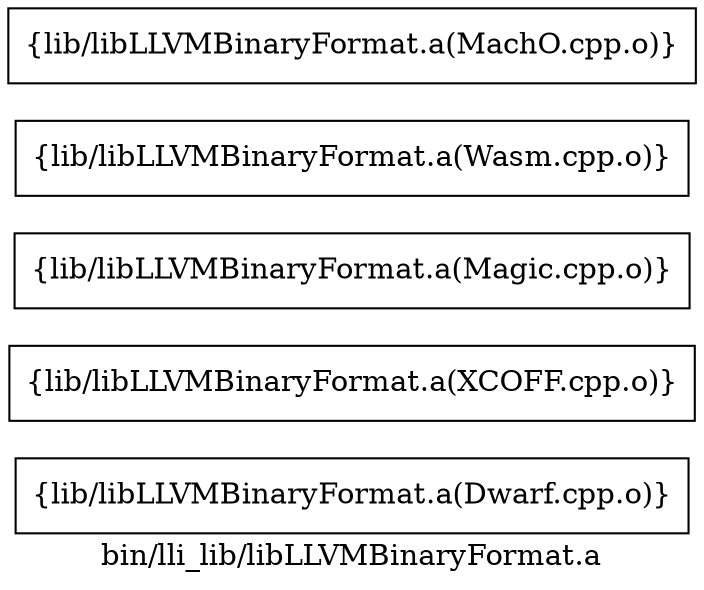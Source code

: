 digraph "bin/lli_lib/libLLVMBinaryFormat.a" {
	label="bin/lli_lib/libLLVMBinaryFormat.a";
	rankdir=LR;

	Node0x5559b34be968 [shape=record,shape=box,group=0,label="{lib/libLLVMBinaryFormat.a(Dwarf.cpp.o)}"];
	Node0x5559b34c9638 [shape=record,shape=box,group=0,label="{lib/libLLVMBinaryFormat.a(XCOFF.cpp.o)}"];
	Node0x5559b34bced8 [shape=record,shape=box,group=0,label="{lib/libLLVMBinaryFormat.a(Magic.cpp.o)}"];
	Node0x5559b34bd6a8 [shape=record,shape=box,group=0,label="{lib/libLLVMBinaryFormat.a(Wasm.cpp.o)}"];
	Node0x5559b34bc848 [shape=record,shape=box,group=0,label="{lib/libLLVMBinaryFormat.a(MachO.cpp.o)}"];
}
